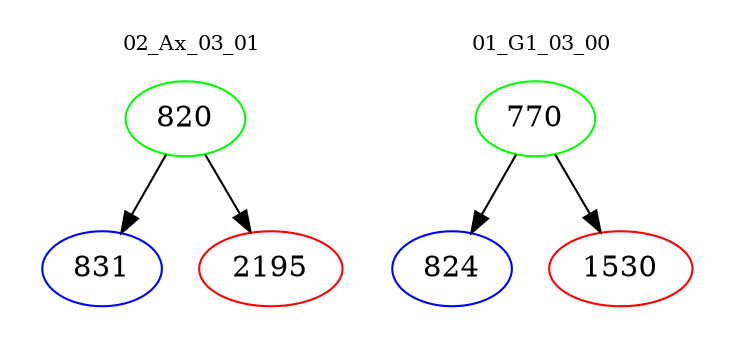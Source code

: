 digraph{
subgraph cluster_0 {
color = white
label = "02_Ax_03_01";
fontsize=10;
T0_820 [label="820", color="green"]
T0_820 -> T0_831 [color="black"]
T0_831 [label="831", color="blue"]
T0_820 -> T0_2195 [color="black"]
T0_2195 [label="2195", color="red"]
}
subgraph cluster_1 {
color = white
label = "01_G1_03_00";
fontsize=10;
T1_770 [label="770", color="green"]
T1_770 -> T1_824 [color="black"]
T1_824 [label="824", color="blue"]
T1_770 -> T1_1530 [color="black"]
T1_1530 [label="1530", color="red"]
}
}
